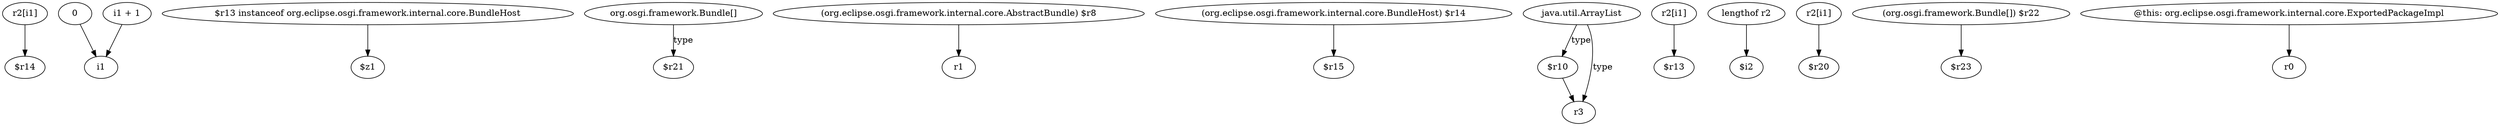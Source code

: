 digraph g {
0[label="r2[i1]"]
1[label="$r14"]
0->1[label=""]
2[label="0"]
3[label="i1"]
2->3[label=""]
4[label="$r13 instanceof org.eclipse.osgi.framework.internal.core.BundleHost"]
5[label="$z1"]
4->5[label=""]
6[label="org.osgi.framework.Bundle[]"]
7[label="$r21"]
6->7[label="type"]
8[label="(org.eclipse.osgi.framework.internal.core.AbstractBundle) $r8"]
9[label="r1"]
8->9[label=""]
10[label="(org.eclipse.osgi.framework.internal.core.BundleHost) $r14"]
11[label="$r15"]
10->11[label=""]
12[label="java.util.ArrayList"]
13[label="$r10"]
12->13[label="type"]
14[label="r2[i1]"]
15[label="$r13"]
14->15[label=""]
16[label="lengthof r2"]
17[label="$i2"]
16->17[label=""]
18[label="r2[i1]"]
19[label="$r20"]
18->19[label=""]
20[label="(org.osgi.framework.Bundle[]) $r22"]
21[label="$r23"]
20->21[label=""]
22[label="r3"]
12->22[label="type"]
13->22[label=""]
23[label="i1 + 1"]
23->3[label=""]
24[label="@this: org.eclipse.osgi.framework.internal.core.ExportedPackageImpl"]
25[label="r0"]
24->25[label=""]
}